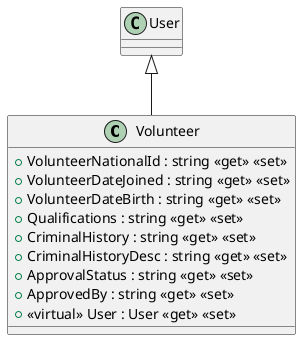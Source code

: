 @startuml
class Volunteer {
    + VolunteerNationalId : string <<get>> <<set>>
    + VolunteerDateJoined : string <<get>> <<set>>
    + VolunteerDateBirth : string <<get>> <<set>>
    + Qualifications : string <<get>> <<set>>
    + CriminalHistory : string <<get>> <<set>>
    + CriminalHistoryDesc : string <<get>> <<set>>
    + ApprovalStatus : string <<get>> <<set>>
    + ApprovedBy : string <<get>> <<set>>
    + <<virtual>> User : User <<get>> <<set>>
}
User <|-- Volunteer
@enduml
